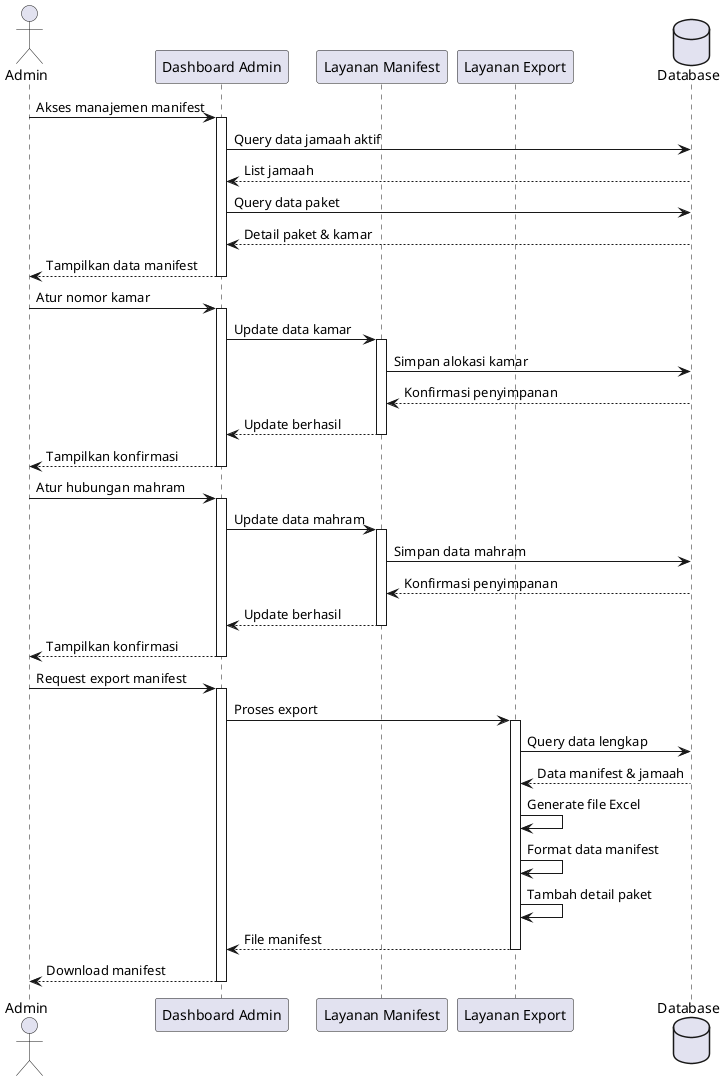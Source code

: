 @startuml Urutan Keberangkatan

actor "Admin" as admin
participant "Dashboard Admin" as ui
participant "Layanan Manifest" as manifest
participant "Layanan Export" as export
database "Database" as db

admin -> ui: Akses manajemen manifest
activate ui

ui -> db: Query data jamaah aktif
db --> ui: List jamaah

ui -> db: Query data paket
db --> ui: Detail paket & kamar

ui --> admin: Tampilkan data manifest
deactivate ui

admin -> ui: Atur nomor kamar
activate ui

ui -> manifest: Update data kamar
activate manifest
manifest -> db: Simpan alokasi kamar
db --> manifest: Konfirmasi penyimpanan
manifest --> ui: Update berhasil
deactivate manifest

ui --> admin: Tampilkan konfirmasi
deactivate ui

admin -> ui: Atur hubungan mahram
activate ui

ui -> manifest: Update data mahram
activate manifest
manifest -> db: Simpan data mahram
db --> manifest: Konfirmasi penyimpanan
manifest --> ui: Update berhasil
deactivate manifest

ui --> admin: Tampilkan konfirmasi
deactivate ui

admin -> ui: Request export manifest
activate ui

ui -> export: Proses export
activate export

export -> db: Query data lengkap
db --> export: Data manifest & jamaah

export -> export: Generate file Excel
export -> export: Format data manifest
export -> export: Tambah detail paket

export --> ui: File manifest
deactivate export

ui --> admin: Download manifest
deactivate ui

@enduml
